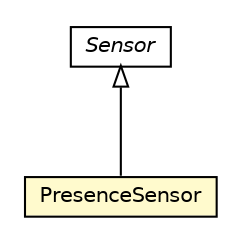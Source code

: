 #!/usr/local/bin/dot
#
# Class diagram 
# Generated by UMLGraph version R5_6-24-gf6e263 (http://www.umlgraph.org/)
#

digraph G {
	edge [fontname="Helvetica",fontsize=10,labelfontname="Helvetica",labelfontsize=10];
	node [fontname="Helvetica",fontsize=10,shape=plaintext];
	nodesep=0.25;
	ranksep=0.5;
	// org.universAAL.ontology.device.PresenceSensor
	c288699 [label=<<table title="org.universAAL.ontology.device.PresenceSensor" border="0" cellborder="1" cellspacing="0" cellpadding="2" port="p" bgcolor="lemonChiffon" href="./PresenceSensor.html">
		<tr><td><table border="0" cellspacing="0" cellpadding="1">
<tr><td align="center" balign="center"> PresenceSensor </td></tr>
		</table></td></tr>
		</table>>, URL="./PresenceSensor.html", fontname="Helvetica", fontcolor="black", fontsize=10.0];
	// org.universAAL.ontology.device.Sensor
	c288736 [label=<<table title="org.universAAL.ontology.device.Sensor" border="0" cellborder="1" cellspacing="0" cellpadding="2" port="p" href="./Sensor.html">
		<tr><td><table border="0" cellspacing="0" cellpadding="1">
<tr><td align="center" balign="center"><font face="Helvetica-Oblique"> Sensor </font></td></tr>
		</table></td></tr>
		</table>>, URL="./Sensor.html", fontname="Helvetica", fontcolor="black", fontsize=10.0];
	//org.universAAL.ontology.device.PresenceSensor extends org.universAAL.ontology.device.Sensor
	c288736:p -> c288699:p [dir=back,arrowtail=empty];
}

